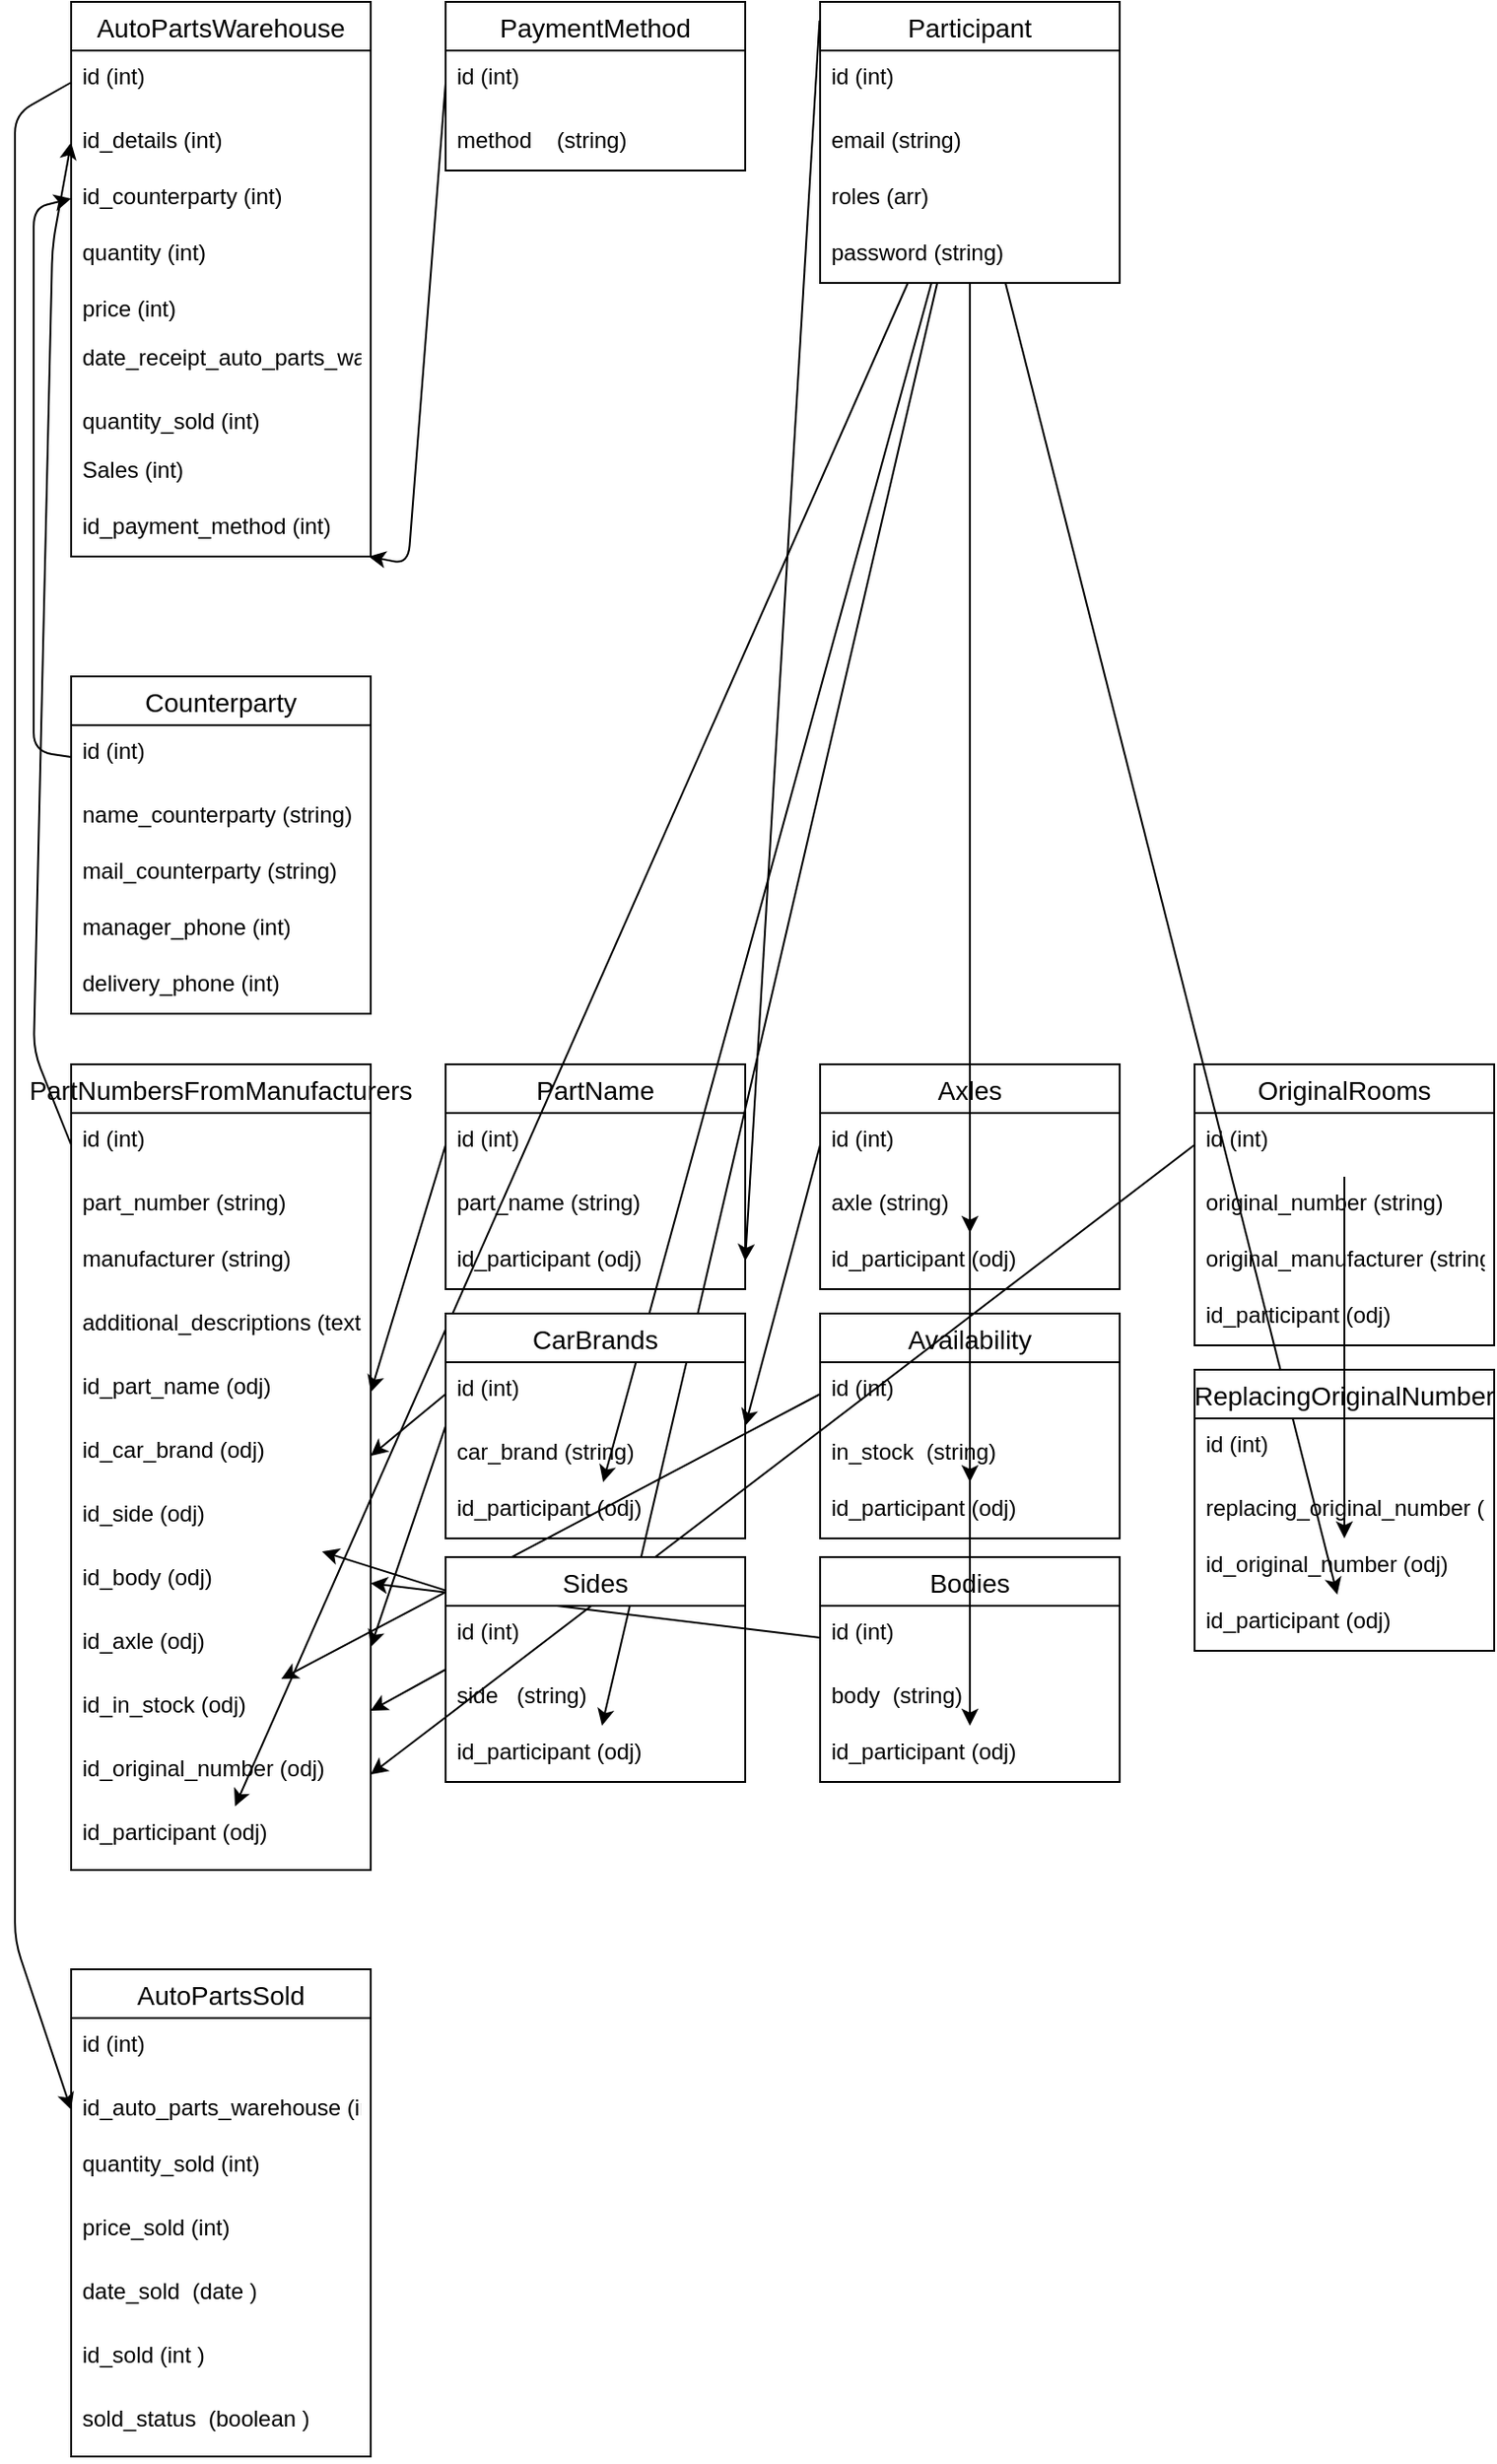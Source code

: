 <mxfile>
    <diagram id="goELm61zjpux9fkAhbAJ" name="Страница 1">
        <mxGraphModel dx="1846" dy="547" grid="1" gridSize="10" guides="1" tooltips="1" connect="1" arrows="1" fold="1" page="1" pageScale="1" pageWidth="827" pageHeight="1169" math="0" shadow="0">
            <root>
                <mxCell id="0"/>
                <mxCell id="1" parent="0"/>
                <mxCell id="2" value="AutoPartsWarehouse" style="swimlane;fontStyle=0;childLayout=stackLayout;horizontal=1;startSize=26;horizontalStack=0;resizeParent=1;resizeParentMax=0;resizeLast=0;collapsible=1;marginBottom=0;align=center;fontSize=14;" parent="1" vertex="1">
                    <mxGeometry width="160" height="296" as="geometry">
                        <mxRectangle x="40" y="30" width="80" height="30" as="alternateBounds"/>
                    </mxGeometry>
                </mxCell>
                <mxCell id="3" value="id (int)" style="text;strokeColor=none;fillColor=none;spacingLeft=4;spacingRight=4;overflow=hidden;rotatable=0;points=[[0,0.5],[1,0.5]];portConstraint=eastwest;fontSize=12;" parent="2" vertex="1">
                    <mxGeometry y="26" width="160" height="34" as="geometry"/>
                </mxCell>
                <mxCell id="20" value="id_details (int)" style="text;strokeColor=none;fillColor=none;spacingLeft=4;spacingRight=4;overflow=hidden;rotatable=0;points=[[0,0.5],[1,0.5]];portConstraint=eastwest;fontSize=12;" parent="2" vertex="1">
                    <mxGeometry y="60" width="160" height="30" as="geometry"/>
                </mxCell>
                <mxCell id="21" value="id_counterparty (int)" style="text;strokeColor=none;fillColor=none;spacingLeft=4;spacingRight=4;overflow=hidden;rotatable=0;points=[[0,0.5],[1,0.5]];portConstraint=eastwest;fontSize=12;" parent="2" vertex="1">
                    <mxGeometry y="90" width="160" height="30" as="geometry"/>
                </mxCell>
                <mxCell id="48" value="quantity (int)" style="text;strokeColor=none;fillColor=none;spacingLeft=4;spacingRight=4;overflow=hidden;rotatable=0;points=[[0,0.5],[1,0.5]];portConstraint=eastwest;fontSize=12;" parent="2" vertex="1">
                    <mxGeometry y="120" width="160" height="30" as="geometry"/>
                </mxCell>
                <mxCell id="24" value="price (int)" style="text;strokeColor=none;fillColor=none;spacingLeft=4;spacingRight=4;overflow=hidden;rotatable=0;points=[[0,0.5],[1,0.5]];portConstraint=eastwest;fontSize=12;" parent="2" vertex="1">
                    <mxGeometry y="150" width="160" height="26" as="geometry"/>
                </mxCell>
                <mxCell id="192" value="date_receipt_auto_parts_warehouse (date)" style="text;strokeColor=none;fillColor=none;spacingLeft=4;spacingRight=4;overflow=hidden;rotatable=0;points=[[0,0.5],[1,0.5]];portConstraint=eastwest;fontSize=12;" parent="2" vertex="1">
                    <mxGeometry y="176" width="160" height="34" as="geometry"/>
                </mxCell>
                <mxCell id="81" value="quantity_sold (int)" style="text;strokeColor=none;fillColor=none;spacingLeft=4;spacingRight=4;overflow=hidden;rotatable=0;points=[[0,0.5],[1,0.5]];portConstraint=eastwest;fontSize=12;" parent="2" vertex="1">
                    <mxGeometry y="210" width="160" height="26" as="geometry"/>
                </mxCell>
                <mxCell id="57" value="Sales (int)" style="text;strokeColor=none;fillColor=none;spacingLeft=4;spacingRight=4;overflow=hidden;rotatable=0;points=[[0,0.5],[1,0.5]];portConstraint=eastwest;fontSize=12;" parent="2" vertex="1">
                    <mxGeometry y="236" width="160" height="30" as="geometry"/>
                </mxCell>
                <mxCell id="136" value="id_payment_method (int)" style="text;spacingLeft=4;spacingRight=4;overflow=hidden;rotatable=0;points=[[0,0.5],[1,0.5]];portConstraint=eastwest;fontSize=12;" parent="2" vertex="1">
                    <mxGeometry y="266" width="160" height="30" as="geometry"/>
                </mxCell>
                <mxCell id="26" value="Counterparty" style="swimlane;fontStyle=0;childLayout=stackLayout;horizontal=1;startSize=26;horizontalStack=0;resizeParent=1;resizeParentMax=0;resizeLast=0;collapsible=1;marginBottom=0;align=center;fontSize=14;" parent="1" vertex="1">
                    <mxGeometry y="360" width="160" height="180" as="geometry">
                        <mxRectangle x="40" y="30" width="80" height="30" as="alternateBounds"/>
                    </mxGeometry>
                </mxCell>
                <mxCell id="27" value="id (int)" style="text;strokeColor=none;fillColor=none;spacingLeft=4;spacingRight=4;overflow=hidden;rotatable=0;points=[[0,0.5],[1,0.5]];portConstraint=eastwest;fontSize=12;" parent="26" vertex="1">
                    <mxGeometry y="26" width="160" height="34" as="geometry"/>
                </mxCell>
                <mxCell id="30" value="name_counterparty (string)" style="text;strokeColor=none;fillColor=none;spacingLeft=4;spacingRight=4;overflow=hidden;rotatable=0;points=[[0,0.5],[1,0.5]];portConstraint=eastwest;fontSize=12;" parent="26" vertex="1">
                    <mxGeometry y="60" width="160" height="30" as="geometry"/>
                </mxCell>
                <mxCell id="59" value="mail_counterparty (string)" style="text;strokeColor=none;fillColor=none;spacingLeft=4;spacingRight=4;overflow=hidden;rotatable=0;points=[[0,0.5],[1,0.5]];portConstraint=eastwest;fontSize=12;" parent="26" vertex="1">
                    <mxGeometry y="90" width="160" height="30" as="geometry"/>
                </mxCell>
                <mxCell id="201" value="manager_phone (int)" style="text;strokeColor=none;fillColor=none;spacingLeft=4;spacingRight=4;overflow=hidden;rotatable=0;points=[[0,0.5],[1,0.5]];portConstraint=eastwest;fontSize=12;" parent="26" vertex="1">
                    <mxGeometry y="120" width="160" height="30" as="geometry"/>
                </mxCell>
                <mxCell id="202" value="delivery_phone (int)" style="text;strokeColor=none;fillColor=none;spacingLeft=4;spacingRight=4;overflow=hidden;rotatable=0;points=[[0,0.5],[1,0.5]];portConstraint=eastwest;fontSize=12;" parent="26" vertex="1">
                    <mxGeometry y="150" width="160" height="30" as="geometry"/>
                </mxCell>
                <mxCell id="61" value="AutoPartsSold" style="swimlane;fontStyle=0;childLayout=stackLayout;horizontal=1;startSize=26;horizontalStack=0;resizeParent=1;resizeParentMax=0;resizeLast=0;collapsible=1;marginBottom=0;align=center;fontSize=14;" parent="1" vertex="1">
                    <mxGeometry y="1050" width="160" height="260" as="geometry">
                        <mxRectangle x="40" y="30" width="80" height="30" as="alternateBounds"/>
                    </mxGeometry>
                </mxCell>
                <mxCell id="62" value="id (int)" style="text;strokeColor=none;fillColor=none;spacingLeft=4;spacingRight=4;overflow=hidden;rotatable=0;points=[[0,0.5],[1,0.5]];portConstraint=eastwest;fontSize=12;" parent="61" vertex="1">
                    <mxGeometry y="26" width="160" height="34" as="geometry"/>
                </mxCell>
                <mxCell id="63" value="id_auto_parts_warehouse (int)" style="text;strokeColor=none;fillColor=none;spacingLeft=4;spacingRight=4;overflow=hidden;rotatable=0;points=[[0,0.5],[1,0.5]];portConstraint=eastwest;fontSize=12;" parent="61" vertex="1">
                    <mxGeometry y="60" width="160" height="30" as="geometry"/>
                </mxCell>
                <mxCell id="64" value="quantity_sold (int)" style="text;strokeColor=none;fillColor=none;spacingLeft=4;spacingRight=4;overflow=hidden;rotatable=0;points=[[0,0.5],[1,0.5]];portConstraint=eastwest;fontSize=12;" parent="61" vertex="1">
                    <mxGeometry y="90" width="160" height="34" as="geometry"/>
                </mxCell>
                <mxCell id="65" value="price_sold (int)" style="text;strokeColor=none;fillColor=none;spacingLeft=4;spacingRight=4;overflow=hidden;rotatable=0;points=[[0,0.5],[1,0.5]];portConstraint=eastwest;fontSize=12;" parent="61" vertex="1">
                    <mxGeometry y="124" width="160" height="34" as="geometry"/>
                </mxCell>
                <mxCell id="66" value="date_sold  (date )" style="text;strokeColor=none;fillColor=none;spacingLeft=4;spacingRight=4;overflow=hidden;rotatable=0;points=[[0,0.5],[1,0.5]];portConstraint=eastwest;fontSize=12;" parent="61" vertex="1">
                    <mxGeometry y="158" width="160" height="34" as="geometry"/>
                </mxCell>
                <mxCell id="185" value="id_sold (int )" style="text;spacingLeft=4;spacingRight=4;overflow=hidden;rotatable=0;points=[[0,0.5],[1,0.5]];portConstraint=eastwest;fontSize=12;" parent="61" vertex="1">
                    <mxGeometry y="192" width="160" height="34" as="geometry"/>
                </mxCell>
                <mxCell id="203" value="sold_status  (boolean )" style="text;spacingLeft=4;spacingRight=4;overflow=hidden;rotatable=0;points=[[0,0.5],[1,0.5]];portConstraint=eastwest;fontSize=12;" parent="61" vertex="1">
                    <mxGeometry y="226" width="160" height="34" as="geometry"/>
                </mxCell>
                <mxCell id="80" style="edgeStyle=none;html=1;entryX=0;entryY=0.5;entryDx=0;entryDy=0;exitX=0;exitY=0.5;exitDx=0;exitDy=0;" parent="1" source="3" target="63" edge="1">
                    <mxGeometry relative="1" as="geometry">
                        <Array as="points">
                            <mxPoint x="-30" y="60"/>
                            <mxPoint x="-30" y="1035"/>
                        </Array>
                    </mxGeometry>
                </mxCell>
                <mxCell id="96" value="PartName" style="swimlane;fontStyle=0;childLayout=stackLayout;horizontal=1;startSize=26;horizontalStack=0;resizeParent=1;resizeParentMax=0;resizeLast=0;collapsible=1;marginBottom=0;align=center;fontSize=14;" parent="1" vertex="1">
                    <mxGeometry x="200" y="567" width="160" height="120" as="geometry">
                        <mxRectangle x="200" y="570" width="80" height="30" as="alternateBounds"/>
                    </mxGeometry>
                </mxCell>
                <mxCell id="97" value="id (int)" style="text;strokeColor=none;fillColor=none;spacingLeft=4;spacingRight=4;overflow=hidden;rotatable=0;points=[[0,0.5],[1,0.5]];portConstraint=eastwest;fontSize=12;" parent="96" vertex="1">
                    <mxGeometry y="26" width="160" height="34" as="geometry"/>
                </mxCell>
                <mxCell id="98" value="part_name (string)" style="text;strokeColor=none;fillColor=none;spacingLeft=4;spacingRight=4;overflow=hidden;rotatable=0;points=[[0,0.5],[1,0.5]];portConstraint=eastwest;fontSize=12;" parent="96" vertex="1">
                    <mxGeometry y="60" width="160" height="30" as="geometry"/>
                </mxCell>
                <mxCell id="209" value="id_participant (odj)" style="text;strokeColor=none;fillColor=none;spacingLeft=4;spacingRight=4;overflow=hidden;rotatable=0;points=[[0,0.5],[1,0.5]];portConstraint=eastwest;fontSize=12;" parent="96" vertex="1">
                    <mxGeometry y="90" width="160" height="30" as="geometry"/>
                </mxCell>
                <mxCell id="114" value="PaymentMethod" style="swimlane;fontStyle=0;childLayout=stackLayout;horizontal=1;startSize=26;horizontalStack=0;resizeParent=1;resizeParentMax=0;resizeLast=0;collapsible=1;marginBottom=0;align=center;fontSize=14;" parent="1" vertex="1">
                    <mxGeometry x="200" width="160" height="90" as="geometry">
                        <mxRectangle x="40" y="30" width="80" height="30" as="alternateBounds"/>
                    </mxGeometry>
                </mxCell>
                <mxCell id="115" value="id (int)" style="text;strokeColor=none;fillColor=none;spacingLeft=4;spacingRight=4;overflow=hidden;rotatable=0;points=[[0,0.5],[1,0.5]];portConstraint=eastwest;fontSize=12;" parent="114" vertex="1">
                    <mxGeometry y="26" width="160" height="34" as="geometry"/>
                </mxCell>
                <mxCell id="116" value="method    (string)" style="text;strokeColor=none;fillColor=none;spacingLeft=4;spacingRight=4;overflow=hidden;rotatable=0;points=[[0,0.5],[1,0.5]];portConstraint=eastwest;fontSize=12;" parent="114" vertex="1">
                    <mxGeometry y="60" width="160" height="30" as="geometry"/>
                </mxCell>
                <mxCell id="137" style="edgeStyle=none;html=1;exitX=0;exitY=0.5;exitDx=0;exitDy=0;" parent="1" source="115" target="136" edge="1">
                    <mxGeometry relative="1" as="geometry">
                        <Array as="points">
                            <mxPoint x="180" y="300"/>
                        </Array>
                    </mxGeometry>
                </mxCell>
                <mxCell id="36" value="PartNumbersFromManufacturers" style="swimlane;fontStyle=0;childLayout=stackLayout;horizontal=1;startSize=26;horizontalStack=0;resizeParent=1;resizeParentMax=0;resizeLast=0;collapsible=1;marginBottom=0;align=center;fontSize=14;" parent="1" vertex="1">
                    <mxGeometry y="567" width="160" height="430" as="geometry">
                        <mxRectangle x="40" y="30" width="80" height="30" as="alternateBounds"/>
                    </mxGeometry>
                </mxCell>
                <mxCell id="37" value="id (int)" style="text;strokeColor=none;fillColor=none;spacingLeft=4;spacingRight=4;overflow=hidden;rotatable=0;points=[[0,0.5],[1,0.5]];portConstraint=eastwest;fontSize=12;" parent="36" vertex="1">
                    <mxGeometry y="26" width="160" height="34" as="geometry"/>
                </mxCell>
                <mxCell id="41" value="part_number (string)" style="text;strokeColor=none;fillColor=none;spacingLeft=4;spacingRight=4;overflow=hidden;rotatable=0;points=[[0,0.5],[1,0.5]];portConstraint=eastwest;fontSize=12;" parent="36" vertex="1">
                    <mxGeometry y="60" width="160" height="30" as="geometry"/>
                </mxCell>
                <mxCell id="42" value="manufacturer (string)" style="text;strokeColor=none;fillColor=none;spacingLeft=4;spacingRight=4;overflow=hidden;rotatable=0;points=[[0,0.5],[1,0.5]];portConstraint=eastwest;fontSize=12;" parent="36" vertex="1">
                    <mxGeometry y="90" width="160" height="34" as="geometry"/>
                </mxCell>
                <mxCell id="143" value="additional_descriptions (text)" style="text;spacingLeft=4;spacingRight=4;overflow=hidden;rotatable=0;points=[[0,0.5],[1,0.5]];portConstraint=eastwest;fontSize=12;" parent="36" vertex="1">
                    <mxGeometry y="124" width="160" height="34" as="geometry"/>
                </mxCell>
                <mxCell id="135" value="id_part_name (odj)" style="text;spacingLeft=4;spacingRight=4;overflow=hidden;rotatable=0;points=[[0,0.5],[1,0.5]];portConstraint=eastwest;fontSize=12;" parent="36" vertex="1">
                    <mxGeometry y="158" width="160" height="34" as="geometry"/>
                </mxCell>
                <mxCell id="139" value="id_car_brand (odj)" style="text;spacingLeft=4;spacingRight=4;overflow=hidden;rotatable=0;points=[[0,0.5],[1,0.5]];portConstraint=eastwest;fontSize=12;" parent="36" vertex="1">
                    <mxGeometry y="192" width="160" height="34" as="geometry"/>
                </mxCell>
                <mxCell id="118" value="id_side (odj)" style="text;spacingLeft=4;spacingRight=4;overflow=hidden;rotatable=0;points=[[0,0.5],[1,0.5]];portConstraint=eastwest;fontSize=12;" parent="36" vertex="1">
                    <mxGeometry y="226" width="160" height="34" as="geometry"/>
                </mxCell>
                <mxCell id="140" value="id_body (odj)" style="text;spacingLeft=4;spacingRight=4;overflow=hidden;rotatable=0;points=[[0,0.5],[1,0.5]];portConstraint=eastwest;fontSize=12;" parent="36" vertex="1">
                    <mxGeometry y="260" width="160" height="34" as="geometry"/>
                </mxCell>
                <mxCell id="149" value="id_axle (odj)" style="text;spacingLeft=4;spacingRight=4;overflow=hidden;rotatable=0;points=[[0,0.5],[1,0.5]];portConstraint=eastwest;fontSize=12;" parent="36" vertex="1">
                    <mxGeometry y="294" width="160" height="34" as="geometry"/>
                </mxCell>
                <mxCell id="153" value="id_in_stock (odj)" style="text;spacingLeft=4;spacingRight=4;overflow=hidden;rotatable=0;points=[[0,0.5],[1,0.5]];portConstraint=eastwest;fontSize=12;" parent="36" vertex="1">
                    <mxGeometry y="328" width="160" height="34" as="geometry"/>
                </mxCell>
                <mxCell id="167" value="id_original_number (odj)" style="text;spacingLeft=4;spacingRight=4;overflow=hidden;rotatable=0;points=[[0,0.5],[1,0.5]];portConstraint=eastwest;fontSize=12;" parent="36" vertex="1">
                    <mxGeometry y="362" width="160" height="34" as="geometry"/>
                </mxCell>
                <mxCell id="244" value="id_participant (odj)" style="text;spacingLeft=4;spacingRight=4;overflow=hidden;rotatable=0;points=[[0,0.5],[1,0.5]];portConstraint=eastwest;fontSize=12;" vertex="1" parent="36">
                    <mxGeometry y="396" width="160" height="34" as="geometry"/>
                </mxCell>
                <mxCell id="142" style="edgeStyle=none;html=1;" parent="1" source="111" target="118" edge="1">
                    <mxGeometry relative="1" as="geometry"/>
                </mxCell>
                <mxCell id="145" value="Availability" style="swimlane;fontStyle=0;childLayout=stackLayout;horizontal=1;startSize=26;horizontalStack=0;resizeParent=1;resizeParentMax=0;resizeLast=0;collapsible=1;marginBottom=0;align=center;fontSize=14;" parent="1" vertex="1">
                    <mxGeometry x="400" y="700" width="160" height="120" as="geometry">
                        <mxRectangle x="40" y="30" width="80" height="30" as="alternateBounds"/>
                    </mxGeometry>
                </mxCell>
                <mxCell id="146" value="id (int)" style="text;strokeColor=none;fillColor=none;spacingLeft=4;spacingRight=4;overflow=hidden;rotatable=0;points=[[0,0.5],[1,0.5]];portConstraint=eastwest;fontSize=12;" parent="145" vertex="1">
                    <mxGeometry y="26" width="160" height="34" as="geometry"/>
                </mxCell>
                <mxCell id="147" value="in_stock  (string)" style="text;strokeColor=none;fillColor=none;spacingLeft=4;spacingRight=4;overflow=hidden;rotatable=0;points=[[0,0.5],[1,0.5]];portConstraint=eastwest;fontSize=12;" parent="145" vertex="1">
                    <mxGeometry y="60" width="160" height="30" as="geometry"/>
                </mxCell>
                <mxCell id="228" value="id_participant (odj)" style="text;strokeColor=none;fillColor=none;spacingLeft=4;spacingRight=4;overflow=hidden;rotatable=0;points=[[0,0.5],[1,0.5]];portConstraint=eastwest;fontSize=12;" parent="145" vertex="1">
                    <mxGeometry y="90" width="160" height="30" as="geometry"/>
                </mxCell>
                <mxCell id="150" value="Axles" style="swimlane;fontStyle=0;childLayout=stackLayout;horizontal=1;startSize=26;horizontalStack=0;resizeParent=1;resizeParentMax=0;resizeLast=0;collapsible=1;marginBottom=0;align=center;fontSize=14;" parent="1" vertex="1">
                    <mxGeometry x="400" y="567" width="160" height="120" as="geometry">
                        <mxRectangle x="200" y="570" width="80" height="30" as="alternateBounds"/>
                    </mxGeometry>
                </mxCell>
                <mxCell id="151" value="id (int)" style="text;strokeColor=none;fillColor=none;spacingLeft=4;spacingRight=4;overflow=hidden;rotatable=0;points=[[0,0.5],[1,0.5]];portConstraint=eastwest;fontSize=12;" parent="150" vertex="1">
                    <mxGeometry y="26" width="160" height="34" as="geometry"/>
                </mxCell>
                <mxCell id="152" value="axle (string)" style="text;strokeColor=none;fillColor=none;spacingLeft=4;spacingRight=4;overflow=hidden;rotatable=0;points=[[0,0.5],[1,0.5]];portConstraint=eastwest;fontSize=12;" parent="150" vertex="1">
                    <mxGeometry y="60" width="160" height="30" as="geometry"/>
                </mxCell>
                <mxCell id="223" value="id_participant (odj)" style="text;strokeColor=none;fillColor=none;spacingLeft=4;spacingRight=4;overflow=hidden;rotatable=0;points=[[0,0.5],[1,0.5]];portConstraint=eastwest;fontSize=12;" parent="150" vertex="1">
                    <mxGeometry y="90" width="160" height="30" as="geometry"/>
                </mxCell>
                <mxCell id="164" value="OriginalRooms" style="swimlane;fontStyle=0;childLayout=stackLayout;horizontal=1;startSize=26;horizontalStack=0;resizeParent=1;resizeParentMax=0;resizeLast=0;collapsible=1;marginBottom=0;align=center;fontSize=14;" parent="1" vertex="1">
                    <mxGeometry x="600" y="567" width="160" height="150" as="geometry">
                        <mxRectangle x="200" y="570" width="80" height="30" as="alternateBounds"/>
                    </mxGeometry>
                </mxCell>
                <mxCell id="165" value="id (int)" style="text;strokeColor=none;fillColor=none;spacingLeft=4;spacingRight=4;overflow=hidden;rotatable=0;points=[[0,0.5],[1,0.5]];portConstraint=eastwest;fontSize=12;" parent="164" vertex="1">
                    <mxGeometry y="26" width="160" height="34" as="geometry"/>
                </mxCell>
                <mxCell id="166" value="original_number (string)" style="text;strokeColor=none;fillColor=none;spacingLeft=4;spacingRight=4;overflow=hidden;rotatable=0;points=[[0,0.5],[1,0.5]];portConstraint=eastwest;fontSize=12;" parent="164" vertex="1">
                    <mxGeometry y="60" width="160" height="30" as="geometry"/>
                </mxCell>
                <mxCell id="233" value="original_manufacturer (string)" style="text;strokeColor=none;fillColor=none;spacingLeft=4;spacingRight=4;overflow=hidden;rotatable=0;points=[[0,0.5],[1,0.5]];portConstraint=eastwest;fontSize=12;" parent="164" vertex="1">
                    <mxGeometry y="90" width="160" height="30" as="geometry"/>
                </mxCell>
                <mxCell id="234" value="id_participant (odj)" style="text;strokeColor=none;fillColor=none;spacingLeft=4;spacingRight=4;overflow=hidden;rotatable=0;points=[[0,0.5],[1,0.5]];portConstraint=eastwest;fontSize=12;" parent="164" vertex="1">
                    <mxGeometry y="120" width="160" height="30" as="geometry"/>
                </mxCell>
                <mxCell id="106" value="Bodies" style="swimlane;fontStyle=0;childLayout=stackLayout;horizontal=1;startSize=26;horizontalStack=0;resizeParent=1;resizeParentMax=0;resizeLast=0;collapsible=1;marginBottom=0;align=center;fontSize=14;" parent="1" vertex="1">
                    <mxGeometry x="400" y="830" width="160" height="120" as="geometry">
                        <mxRectangle x="40" y="30" width="80" height="30" as="alternateBounds"/>
                    </mxGeometry>
                </mxCell>
                <mxCell id="107" value="id (int)" style="text;strokeColor=none;fillColor=none;spacingLeft=4;spacingRight=4;overflow=hidden;rotatable=0;points=[[0,0.5],[1,0.5]];portConstraint=eastwest;fontSize=12;" parent="106" vertex="1">
                    <mxGeometry y="26" width="160" height="34" as="geometry"/>
                </mxCell>
                <mxCell id="108" value="body  (string)" style="text;strokeColor=none;fillColor=none;spacingLeft=4;spacingRight=4;overflow=hidden;rotatable=0;points=[[0,0.5],[1,0.5]];portConstraint=eastwest;fontSize=12;" parent="106" vertex="1">
                    <mxGeometry y="60" width="160" height="30" as="geometry"/>
                </mxCell>
                <mxCell id="220" value="id_participant (odj)" style="text;strokeColor=none;fillColor=none;spacingLeft=4;spacingRight=4;overflow=hidden;rotatable=0;points=[[0,0.5],[1,0.5]];portConstraint=eastwest;fontSize=12;" parent="106" vertex="1">
                    <mxGeometry y="90" width="160" height="30" as="geometry"/>
                </mxCell>
                <mxCell id="193" style="edgeStyle=none;html=1;exitX=0;exitY=0.5;exitDx=0;exitDy=0;entryX=0;entryY=0.5;entryDx=0;entryDy=0;" parent="1" source="27" target="21" edge="1">
                    <mxGeometry relative="1" as="geometry">
                        <Array as="points">
                            <mxPoint x="-20" y="400"/>
                            <mxPoint x="-20" y="110"/>
                        </Array>
                    </mxGeometry>
                </mxCell>
                <mxCell id="194" style="edgeStyle=none;html=1;exitX=0;exitY=0.5;exitDx=0;exitDy=0;entryX=0;entryY=0.5;entryDx=0;entryDy=0;" parent="1" source="37" target="20" edge="1">
                    <mxGeometry relative="1" as="geometry">
                        <Array as="points">
                            <mxPoint x="-20" y="560"/>
                            <mxPoint x="-10" y="130"/>
                        </Array>
                    </mxGeometry>
                </mxCell>
                <mxCell id="195" style="edgeStyle=none;html=1;exitX=0;exitY=0.5;exitDx=0;exitDy=0;entryX=1;entryY=0.5;entryDx=0;entryDy=0;" parent="1" source="103" target="149" edge="1">
                    <mxGeometry relative="1" as="geometry"/>
                </mxCell>
                <mxCell id="196" style="edgeStyle=none;html=1;exitX=0;exitY=0.5;exitDx=0;exitDy=0;entryX=1;entryY=0.5;entryDx=0;entryDy=0;" parent="1" source="165" target="167" edge="1">
                    <mxGeometry relative="1" as="geometry"/>
                </mxCell>
                <mxCell id="197" style="edgeStyle=none;html=1;exitX=0;exitY=0.5;exitDx=0;exitDy=0;entryX=1;entryY=0.5;entryDx=0;entryDy=0;" parent="1" source="110" target="153" edge="1">
                    <mxGeometry relative="1" as="geometry"/>
                </mxCell>
                <mxCell id="198" style="edgeStyle=none;html=1;exitX=0;exitY=0.5;exitDx=0;exitDy=0;entryX=1;entryY=0.5;entryDx=0;entryDy=0;" parent="1" source="107" target="140" edge="1">
                    <mxGeometry relative="1" as="geometry"/>
                </mxCell>
                <mxCell id="199" style="edgeStyle=none;html=1;exitX=0;exitY=0.5;exitDx=0;exitDy=0;entryX=1;entryY=0.5;entryDx=0;entryDy=0;" parent="1" source="104" target="139" edge="1">
                    <mxGeometry relative="1" as="geometry"/>
                </mxCell>
                <mxCell id="200" style="edgeStyle=none;html=1;exitX=0;exitY=0.5;exitDx=0;exitDy=0;entryX=1;entryY=0.5;entryDx=0;entryDy=0;" parent="1" source="97" target="135" edge="1">
                    <mxGeometry relative="1" as="geometry"/>
                </mxCell>
                <mxCell id="212" style="edgeStyle=none;html=1;entryX=1;entryY=0.5;entryDx=0;entryDy=0;exitX=-0.002;exitY=0.066;exitDx=0;exitDy=0;exitPerimeter=0;" parent="1" source="204" target="209" edge="1">
                    <mxGeometry relative="1" as="geometry"/>
                </mxCell>
                <mxCell id="216" style="edgeStyle=none;html=1;" parent="1" source="204" target="213" edge="1">
                    <mxGeometry relative="1" as="geometry"/>
                </mxCell>
                <mxCell id="219" style="edgeStyle=none;html=1;" parent="1" source="204" target="218" edge="1">
                    <mxGeometry relative="1" as="geometry"/>
                </mxCell>
                <mxCell id="227" style="edgeStyle=none;html=1;" parent="1" source="204" target="223" edge="1">
                    <mxGeometry relative="1" as="geometry">
                        <mxPoint x="520" y="360" as="targetPoint"/>
                    </mxGeometry>
                </mxCell>
                <mxCell id="229" style="edgeStyle=none;html=1;" parent="1" source="204" target="228" edge="1">
                    <mxGeometry relative="1" as="geometry"/>
                </mxCell>
                <mxCell id="242" style="edgeStyle=none;html=1;" parent="1" source="204" target="241" edge="1">
                    <mxGeometry relative="1" as="geometry"/>
                </mxCell>
                <mxCell id="243" style="edgeStyle=none;html=1;" edge="1" parent="1" source="204" target="220">
                    <mxGeometry relative="1" as="geometry"/>
                </mxCell>
                <mxCell id="245" style="edgeStyle=none;html=1;" edge="1" parent="1" source="204" target="244">
                    <mxGeometry relative="1" as="geometry"/>
                </mxCell>
                <mxCell id="204" value="Participant" style="swimlane;fontStyle=0;childLayout=stackLayout;horizontal=1;startSize=26;horizontalStack=0;resizeParent=1;resizeParentMax=0;resizeLast=0;collapsible=1;marginBottom=0;align=center;fontSize=14;" parent="1" vertex="1">
                    <mxGeometry x="400" width="160" height="150" as="geometry">
                        <mxRectangle x="40" y="30" width="80" height="30" as="alternateBounds"/>
                    </mxGeometry>
                </mxCell>
                <mxCell id="205" value="id (int)" style="text;strokeColor=none;fillColor=none;spacingLeft=4;spacingRight=4;overflow=hidden;rotatable=0;points=[[0,0.5],[1,0.5]];portConstraint=eastwest;fontSize=12;" parent="204" vertex="1">
                    <mxGeometry y="26" width="160" height="34" as="geometry"/>
                </mxCell>
                <mxCell id="206" value="email (string)" style="text;strokeColor=none;fillColor=none;spacingLeft=4;spacingRight=4;overflow=hidden;rotatable=0;points=[[0,0.5],[1,0.5]];portConstraint=eastwest;fontSize=12;" parent="204" vertex="1">
                    <mxGeometry y="60" width="160" height="30" as="geometry"/>
                </mxCell>
                <mxCell id="207" value="roles (arr)" style="text;strokeColor=none;fillColor=none;spacingLeft=4;spacingRight=4;overflow=hidden;rotatable=0;points=[[0,0.5],[1,0.5]];portConstraint=eastwest;fontSize=12;" parent="204" vertex="1">
                    <mxGeometry y="90" width="160" height="30" as="geometry"/>
                </mxCell>
                <mxCell id="208" value="password (string)" style="text;strokeColor=none;fillColor=none;spacingLeft=4;spacingRight=4;overflow=hidden;rotatable=0;points=[[0,0.5],[1,0.5]];portConstraint=eastwest;fontSize=12;" parent="204" vertex="1">
                    <mxGeometry y="120" width="160" height="30" as="geometry"/>
                </mxCell>
                <mxCell id="210" value="" style="edgeStyle=none;html=1;exitX=0;exitY=0.5;exitDx=0;exitDy=0;entryX=1;entryY=0.5;entryDx=0;entryDy=0;" parent="1" source="151" target="103" edge="1">
                    <mxGeometry relative="1" as="geometry">
                        <mxPoint x="400" y="610" as="sourcePoint"/>
                        <mxPoint x="160" y="878" as="targetPoint"/>
                    </mxGeometry>
                </mxCell>
                <mxCell id="103" value="CarBrands" style="swimlane;fontStyle=0;childLayout=stackLayout;horizontal=1;startSize=26;horizontalStack=0;resizeParent=1;resizeParentMax=0;resizeLast=0;collapsible=1;marginBottom=0;align=center;fontSize=14;" parent="1" vertex="1">
                    <mxGeometry x="200" y="700" width="160" height="120" as="geometry">
                        <mxRectangle x="40" y="30" width="80" height="30" as="alternateBounds"/>
                    </mxGeometry>
                </mxCell>
                <mxCell id="104" value="id (int)" style="text;strokeColor=none;fillColor=none;spacingLeft=4;spacingRight=4;overflow=hidden;rotatable=0;points=[[0,0.5],[1,0.5]];portConstraint=eastwest;fontSize=12;" parent="103" vertex="1">
                    <mxGeometry y="26" width="160" height="34" as="geometry"/>
                </mxCell>
                <mxCell id="105" value="car_brand (string)" style="text;strokeColor=none;fillColor=none;spacingLeft=4;spacingRight=4;overflow=hidden;rotatable=0;points=[[0,0.5],[1,0.5]];portConstraint=eastwest;fontSize=12;" parent="103" vertex="1">
                    <mxGeometry y="60" width="160" height="30" as="geometry"/>
                </mxCell>
                <mxCell id="213" value="id_participant (odj)" style="text;strokeColor=none;fillColor=none;spacingLeft=4;spacingRight=4;overflow=hidden;rotatable=0;points=[[0,0.5],[1,0.5]];portConstraint=eastwest;fontSize=12;" parent="103" vertex="1">
                    <mxGeometry y="90" width="160" height="30" as="geometry"/>
                </mxCell>
                <mxCell id="217" value="" style="edgeStyle=none;html=1;exitX=0;exitY=0.5;exitDx=0;exitDy=0;" parent="1" source="146" target="153" edge="1">
                    <mxGeometry relative="1" as="geometry">
                        <mxPoint x="410" y="813" as="sourcePoint"/>
                        <mxPoint x="160" y="912" as="targetPoint"/>
                    </mxGeometry>
                </mxCell>
                <mxCell id="110" value="Sides" style="swimlane;fontStyle=0;childLayout=stackLayout;horizontal=1;startSize=26;horizontalStack=0;resizeParent=1;resizeParentMax=0;resizeLast=0;collapsible=1;marginBottom=0;align=center;fontSize=14;" parent="1" vertex="1">
                    <mxGeometry x="200" y="830" width="160" height="120" as="geometry">
                        <mxRectangle x="40" y="30" width="80" height="30" as="alternateBounds"/>
                    </mxGeometry>
                </mxCell>
                <mxCell id="111" value="id (int)" style="text;strokeColor=none;fillColor=none;spacingLeft=4;spacingRight=4;overflow=hidden;rotatable=0;points=[[0,0.5],[1,0.5]];portConstraint=eastwest;fontSize=12;" parent="110" vertex="1">
                    <mxGeometry y="26" width="160" height="34" as="geometry"/>
                </mxCell>
                <mxCell id="112" value="side   (string)" style="text;strokeColor=none;fillColor=none;spacingLeft=4;spacingRight=4;overflow=hidden;rotatable=0;points=[[0,0.5],[1,0.5]];portConstraint=eastwest;fontSize=12;" parent="110" vertex="1">
                    <mxGeometry y="60" width="160" height="30" as="geometry"/>
                </mxCell>
                <mxCell id="218" value="id_participant (odj)" style="text;strokeColor=none;fillColor=none;spacingLeft=4;spacingRight=4;overflow=hidden;rotatable=0;points=[[0,0.5],[1,0.5]];portConstraint=eastwest;fontSize=12;" parent="110" vertex="1">
                    <mxGeometry y="90" width="160" height="30" as="geometry"/>
                </mxCell>
                <mxCell id="235" value="ReplacingOriginalNumber" style="swimlane;fontStyle=0;childLayout=stackLayout;horizontal=1;startSize=26;horizontalStack=0;resizeParent=1;resizeParentMax=0;resizeLast=0;collapsible=1;marginBottom=0;align=center;fontSize=14;" parent="1" vertex="1">
                    <mxGeometry x="600" y="730" width="160" height="150" as="geometry">
                        <mxRectangle x="200" y="570" width="80" height="30" as="alternateBounds"/>
                    </mxGeometry>
                </mxCell>
                <mxCell id="236" value="id (int)" style="text;strokeColor=none;fillColor=none;spacingLeft=4;spacingRight=4;overflow=hidden;rotatable=0;points=[[0,0.5],[1,0.5]];portConstraint=eastwest;fontSize=12;" parent="235" vertex="1">
                    <mxGeometry y="26" width="160" height="34" as="geometry"/>
                </mxCell>
                <mxCell id="237" value="replacing_original_number (string)" style="text;strokeColor=none;fillColor=none;spacingLeft=4;spacingRight=4;overflow=hidden;rotatable=0;points=[[0,0.5],[1,0.5]];portConstraint=eastwest;fontSize=12;" parent="235" vertex="1">
                    <mxGeometry y="60" width="160" height="30" as="geometry"/>
                </mxCell>
                <mxCell id="239" value="id_original_number (odj)" style="text;strokeColor=none;fillColor=none;spacingLeft=4;spacingRight=4;overflow=hidden;rotatable=0;points=[[0,0.5],[1,0.5]];portConstraint=eastwest;fontSize=12;" parent="235" vertex="1">
                    <mxGeometry y="90" width="160" height="30" as="geometry"/>
                </mxCell>
                <mxCell id="241" value="id_participant (odj)" style="text;strokeColor=none;fillColor=none;spacingLeft=4;spacingRight=4;overflow=hidden;rotatable=0;points=[[0,0.5],[1,0.5]];portConstraint=eastwest;fontSize=12;" parent="235" vertex="1">
                    <mxGeometry y="120" width="160" height="30" as="geometry"/>
                </mxCell>
                <mxCell id="240" style="edgeStyle=none;html=1;" parent="1" source="165" target="239" edge="1">
                    <mxGeometry relative="1" as="geometry"/>
                </mxCell>
            </root>
        </mxGraphModel>
    </diagram>
</mxfile>